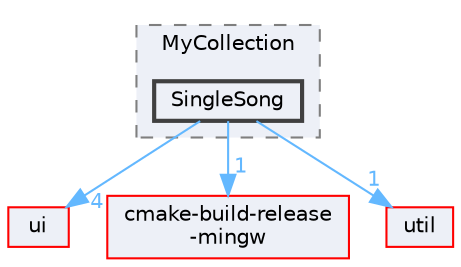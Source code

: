 digraph "SingleSong"
{
 // LATEX_PDF_SIZE
  bgcolor="transparent";
  edge [fontname=Helvetica,fontsize=10,labelfontname=Helvetica,labelfontsize=10];
  node [fontname=Helvetica,fontsize=10,shape=box,height=0.2,width=0.4];
  compound=true
  subgraph clusterdir_87eb179773b3d8c39433553c95fc0b36 {
    graph [ bgcolor="#edf0f7", pencolor="grey50", label="MyCollection", fontname=Helvetica,fontsize=10 style="filled,dashed", URL="dir_87eb179773b3d8c39433553c95fc0b36.html",tooltip=""]
  dir_ba79297a4bbcf3cdd7b96b86ab5414b0 [label="SingleSong", fillcolor="#edf0f7", color="grey25", style="filled,bold", URL="dir_ba79297a4bbcf3cdd7b96b86ab5414b0.html",tooltip=""];
  }
  dir_1788f8309b1a812dcb800a185471cf6c [label="ui", fillcolor="#edf0f7", color="red", style="filled", URL="dir_1788f8309b1a812dcb800a185471cf6c.html",tooltip=""];
  dir_d3305b01cebad1f13f311f52d3f850d2 [label="cmake-build-release\l-mingw", fillcolor="#edf0f7", color="red", style="filled", URL="dir_d3305b01cebad1f13f311f52d3f850d2.html",tooltip=""];
  dir_23ec12649285f9fabf3a6b7380226c28 [label="util", fillcolor="#edf0f7", color="red", style="filled", URL="dir_23ec12649285f9fabf3a6b7380226c28.html",tooltip=""];
  dir_ba79297a4bbcf3cdd7b96b86ab5414b0->dir_1788f8309b1a812dcb800a185471cf6c [headlabel="4", labeldistance=1.5 headhref="dir_000310_000335.html" href="dir_000310_000335.html" color="steelblue1" fontcolor="steelblue1"];
  dir_ba79297a4bbcf3cdd7b96b86ab5414b0->dir_23ec12649285f9fabf3a6b7380226c28 [headlabel="1", labeldistance=1.5 headhref="dir_000310_000341.html" href="dir_000310_000341.html" color="steelblue1" fontcolor="steelblue1"];
  dir_ba79297a4bbcf3cdd7b96b86ab5414b0->dir_d3305b01cebad1f13f311f52d3f850d2 [headlabel="1", labeldistance=1.5 headhref="dir_000310_000050.html" href="dir_000310_000050.html" color="steelblue1" fontcolor="steelblue1"];
}
